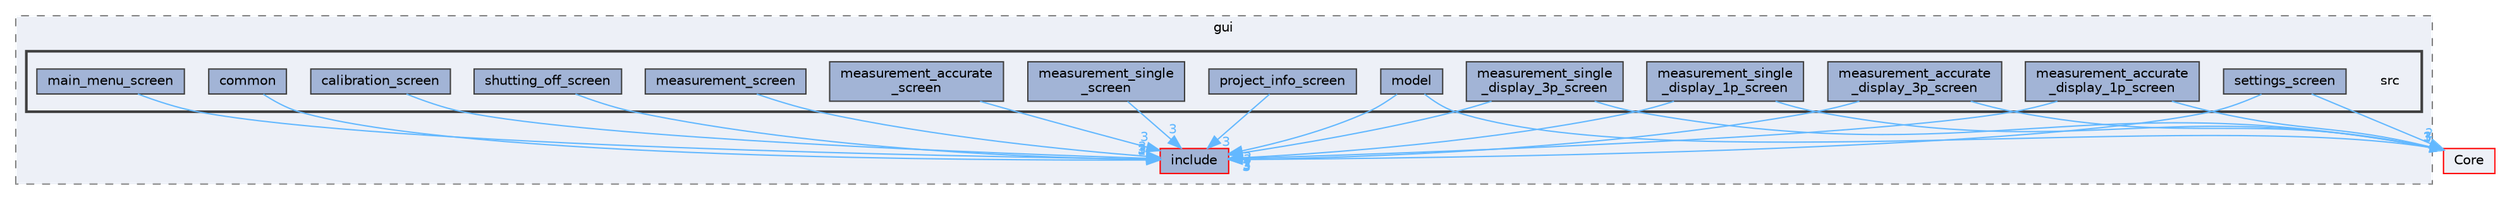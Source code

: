 digraph "C:/Users/aleja/Documents/Github/PM3-Cable_Monitor/Software/Cable-Monitor_TouchGFX/Cable_Monitor_Horwey/TouchGFX/gui/src"
{
 // LATEX_PDF_SIZE
  bgcolor="transparent";
  edge [fontname=Helvetica,fontsize=10,labelfontname=Helvetica,labelfontsize=10];
  node [fontname=Helvetica,fontsize=10,shape=box,height=0.2,width=0.4];
  compound=true
  subgraph clusterdir_bd96e3dfd9c426785519865ec5993562 {
    graph [ bgcolor="#edf0f7", pencolor="grey50", label="gui", fontname=Helvetica,fontsize=10 style="filled,dashed", URL="dir_bd96e3dfd9c426785519865ec5993562.html",tooltip=""]
  dir_7d0e74372a50d3721000a94171d7e601 [label="include", fillcolor="#a2b4d6", color="red", style="filled", URL="dir_7d0e74372a50d3721000a94171d7e601.html",tooltip=""];
  subgraph clusterdir_fead4d3918e78267d6332d052aea3780 {
    graph [ bgcolor="#edf0f7", pencolor="grey25", label="", fontname=Helvetica,fontsize=10 style="filled,bold", URL="dir_fead4d3918e78267d6332d052aea3780.html",tooltip=""]
    dir_fead4d3918e78267d6332d052aea3780 [shape=plaintext, label="src"];
  dir_8dc289ea7cbfe23b6d1775540545633a [label="calibration_screen", fillcolor="#a2b4d6", color="grey25", style="filled", URL="dir_8dc289ea7cbfe23b6d1775540545633a.html",tooltip=""];
  dir_e217004ef5820a573b58cc35aae813c0 [label="common", fillcolor="#a2b4d6", color="grey25", style="filled", URL="dir_e217004ef5820a573b58cc35aae813c0.html",tooltip=""];
  dir_0cf01bebdbe51b4f6b96d861060efaa9 [label="main_menu_screen", fillcolor="#a2b4d6", color="grey25", style="filled", URL="dir_0cf01bebdbe51b4f6b96d861060efaa9.html",tooltip=""];
  dir_6e911340634317515c605e82f836ac15 [label="measurement_accurate\l_display_1p_screen", fillcolor="#a2b4d6", color="grey25", style="filled", URL="dir_6e911340634317515c605e82f836ac15.html",tooltip=""];
  dir_631c675bfef1b69a3fd8b1cb0027b708 [label="measurement_accurate\l_display_3p_screen", fillcolor="#a2b4d6", color="grey25", style="filled", URL="dir_631c675bfef1b69a3fd8b1cb0027b708.html",tooltip=""];
  dir_42e5c127705d67c2fad8ae4b78656065 [label="measurement_accurate\l_screen", fillcolor="#a2b4d6", color="grey25", style="filled", URL="dir_42e5c127705d67c2fad8ae4b78656065.html",tooltip=""];
  dir_c280d29fc281f076269dcdb6210a62a1 [label="measurement_screen", fillcolor="#a2b4d6", color="grey25", style="filled", URL="dir_c280d29fc281f076269dcdb6210a62a1.html",tooltip=""];
  dir_92fd71686a09bc805ed0dddeb5cbf385 [label="measurement_single\l_display_1p_screen", fillcolor="#a2b4d6", color="grey25", style="filled", URL="dir_92fd71686a09bc805ed0dddeb5cbf385.html",tooltip=""];
  dir_b584ebc7390e5785fd07aa41a2ff1c08 [label="measurement_single\l_display_3p_screen", fillcolor="#a2b4d6", color="grey25", style="filled", URL="dir_b584ebc7390e5785fd07aa41a2ff1c08.html",tooltip=""];
  dir_dd4036934d9e7a5c6ceb34aa7f0ff56a [label="measurement_single\l_screen", fillcolor="#a2b4d6", color="grey25", style="filled", URL="dir_dd4036934d9e7a5c6ceb34aa7f0ff56a.html",tooltip=""];
  dir_e14c87fb07c9cf5c6e37d7b81b2d161f [label="model", fillcolor="#a2b4d6", color="grey25", style="filled", URL="dir_e14c87fb07c9cf5c6e37d7b81b2d161f.html",tooltip=""];
  dir_69db115e11e3983c6b0312b11a43f5eb [label="project_info_screen", fillcolor="#a2b4d6", color="grey25", style="filled", URL="dir_69db115e11e3983c6b0312b11a43f5eb.html",tooltip=""];
  dir_ead65db791c4ac2d83c915e6511402ee [label="settings_screen", fillcolor="#a2b4d6", color="grey25", style="filled", URL="dir_ead65db791c4ac2d83c915e6511402ee.html",tooltip=""];
  dir_69d5bd5ffa8e9d99ac1ea15ffc8797d9 [label="shutting_off_screen", fillcolor="#a2b4d6", color="grey25", style="filled", URL="dir_69d5bd5ffa8e9d99ac1ea15ffc8797d9.html",tooltip=""];
  }
  }
  dir_c6310732a22f63c0c2fc5595561e68f1 [label="Core", fillcolor="#edf0f7", color="red", style="filled", URL="dir_c6310732a22f63c0c2fc5595561e68f1.html",tooltip=""];
  dir_8dc289ea7cbfe23b6d1775540545633a->dir_7d0e74372a50d3721000a94171d7e601 [headlabel="3", labeldistance=1.5 headhref="dir_000001_000011.html" href="dir_000001_000011.html" color="steelblue1" fontcolor="steelblue1"];
  dir_e217004ef5820a573b58cc35aae813c0->dir_7d0e74372a50d3721000a94171d7e601 [headlabel="1", labeldistance=1.5 headhref="dir_000003_000011.html" href="dir_000003_000011.html" color="steelblue1" fontcolor="steelblue1"];
  dir_0cf01bebdbe51b4f6b96d861060efaa9->dir_7d0e74372a50d3721000a94171d7e601 [headlabel="3", labeldistance=1.5 headhref="dir_000013_000011.html" href="dir_000013_000011.html" color="steelblue1" fontcolor="steelblue1"];
  dir_6e911340634317515c605e82f836ac15->dir_7d0e74372a50d3721000a94171d7e601 [headlabel="3", labeldistance=1.5 headhref="dir_000015_000011.html" href="dir_000015_000011.html" color="steelblue1" fontcolor="steelblue1"];
  dir_6e911340634317515c605e82f836ac15->dir_c6310732a22f63c0c2fc5595561e68f1 [headlabel="3", labeldistance=1.5 headhref="dir_000015_000005.html" href="dir_000015_000005.html" color="steelblue1" fontcolor="steelblue1"];
  dir_631c675bfef1b69a3fd8b1cb0027b708->dir_7d0e74372a50d3721000a94171d7e601 [headlabel="3", labeldistance=1.5 headhref="dir_000017_000011.html" href="dir_000017_000011.html" color="steelblue1" fontcolor="steelblue1"];
  dir_631c675bfef1b69a3fd8b1cb0027b708->dir_c6310732a22f63c0c2fc5595561e68f1 [headlabel="3", labeldistance=1.5 headhref="dir_000017_000005.html" href="dir_000017_000005.html" color="steelblue1" fontcolor="steelblue1"];
  dir_42e5c127705d67c2fad8ae4b78656065->dir_7d0e74372a50d3721000a94171d7e601 [headlabel="3", labeldistance=1.5 headhref="dir_000019_000011.html" href="dir_000019_000011.html" color="steelblue1" fontcolor="steelblue1"];
  dir_c280d29fc281f076269dcdb6210a62a1->dir_7d0e74372a50d3721000a94171d7e601 [headlabel="3", labeldistance=1.5 headhref="dir_000021_000011.html" href="dir_000021_000011.html" color="steelblue1" fontcolor="steelblue1"];
  dir_92fd71686a09bc805ed0dddeb5cbf385->dir_7d0e74372a50d3721000a94171d7e601 [headlabel="3", labeldistance=1.5 headhref="dir_000023_000011.html" href="dir_000023_000011.html" color="steelblue1" fontcolor="steelblue1"];
  dir_92fd71686a09bc805ed0dddeb5cbf385->dir_c6310732a22f63c0c2fc5595561e68f1 [headlabel="3", labeldistance=1.5 headhref="dir_000023_000005.html" href="dir_000023_000005.html" color="steelblue1" fontcolor="steelblue1"];
  dir_b584ebc7390e5785fd07aa41a2ff1c08->dir_7d0e74372a50d3721000a94171d7e601 [headlabel="3", labeldistance=1.5 headhref="dir_000025_000011.html" href="dir_000025_000011.html" color="steelblue1" fontcolor="steelblue1"];
  dir_b584ebc7390e5785fd07aa41a2ff1c08->dir_c6310732a22f63c0c2fc5595561e68f1 [headlabel="3", labeldistance=1.5 headhref="dir_000025_000005.html" href="dir_000025_000005.html" color="steelblue1" fontcolor="steelblue1"];
  dir_dd4036934d9e7a5c6ceb34aa7f0ff56a->dir_7d0e74372a50d3721000a94171d7e601 [headlabel="3", labeldistance=1.5 headhref="dir_000027_000011.html" href="dir_000027_000011.html" color="steelblue1" fontcolor="steelblue1"];
  dir_e14c87fb07c9cf5c6e37d7b81b2d161f->dir_7d0e74372a50d3721000a94171d7e601 [headlabel="2", labeldistance=1.5 headhref="dir_000029_000011.html" href="dir_000029_000011.html" color="steelblue1" fontcolor="steelblue1"];
  dir_e14c87fb07c9cf5c6e37d7b81b2d161f->dir_c6310732a22f63c0c2fc5595561e68f1 [headlabel="1", labeldistance=1.5 headhref="dir_000029_000005.html" href="dir_000029_000005.html" color="steelblue1" fontcolor="steelblue1"];
  dir_69db115e11e3983c6b0312b11a43f5eb->dir_7d0e74372a50d3721000a94171d7e601 [headlabel="3", labeldistance=1.5 headhref="dir_000031_000011.html" href="dir_000031_000011.html" color="steelblue1" fontcolor="steelblue1"];
  dir_ead65db791c4ac2d83c915e6511402ee->dir_7d0e74372a50d3721000a94171d7e601 [headlabel="3", labeldistance=1.5 headhref="dir_000033_000011.html" href="dir_000033_000011.html" color="steelblue1" fontcolor="steelblue1"];
  dir_ead65db791c4ac2d83c915e6511402ee->dir_c6310732a22f63c0c2fc5595561e68f1 [headlabel="2", labeldistance=1.5 headhref="dir_000033_000005.html" href="dir_000033_000005.html" color="steelblue1" fontcolor="steelblue1"];
  dir_69d5bd5ffa8e9d99ac1ea15ffc8797d9->dir_7d0e74372a50d3721000a94171d7e601 [headlabel="3", labeldistance=1.5 headhref="dir_000035_000011.html" href="dir_000035_000011.html" color="steelblue1" fontcolor="steelblue1"];
}
